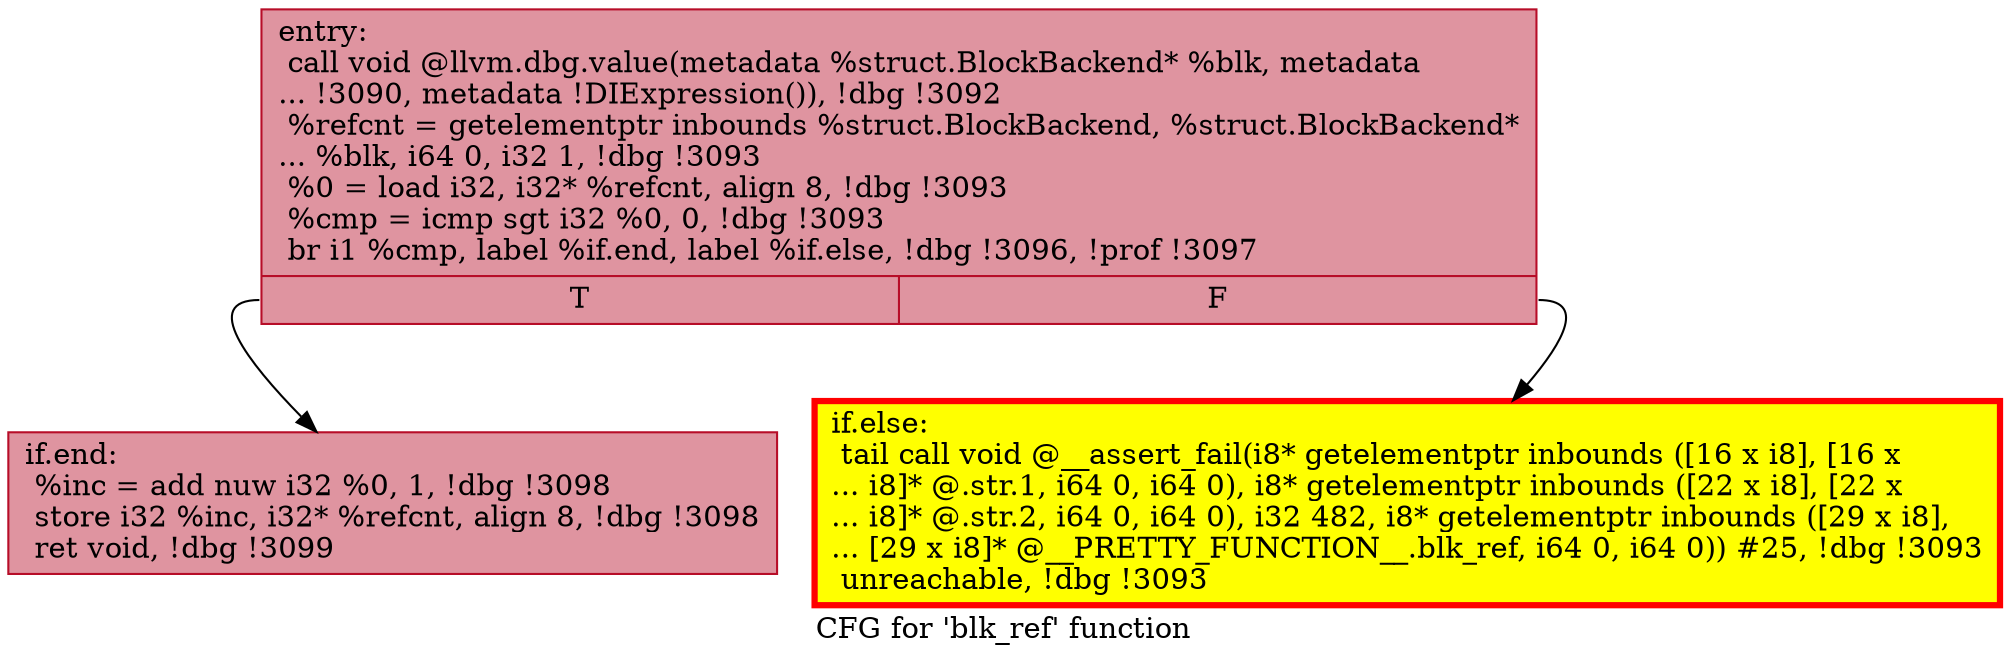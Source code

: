 digraph "CFG for 'blk_ref' function" {
	label="CFG for 'blk_ref' function";

	Node0x55d70fb92d30 [shape=record,color="#b70d28ff", style=filled, fillcolor="#b70d2870",label="{entry:\l  call void @llvm.dbg.value(metadata %struct.BlockBackend* %blk, metadata\l... !3090, metadata !DIExpression()), !dbg !3092\l  %refcnt = getelementptr inbounds %struct.BlockBackend, %struct.BlockBackend*\l... %blk, i64 0, i32 1, !dbg !3093\l  %0 = load i32, i32* %refcnt, align 8, !dbg !3093\l  %cmp = icmp sgt i32 %0, 0, !dbg !3093\l  br i1 %cmp, label %if.end, label %if.else, !dbg !3096, !prof !3097\l|{<s0>T|<s1>F}}"];
	Node0x55d70fb92d30:s0 -> Node0x55d70fb9d910;
	Node0x55d70fb92d30:s1 -> Node0x55d70fb9e6f0;
	Node0x55d70fb9e6f0 [shape=record,penwidth=3.0, style="filled", color="red", fillcolor="yellow",label="{if.else:                                          \l  tail call void @__assert_fail(i8* getelementptr inbounds ([16 x i8], [16 x\l... i8]* @.str.1, i64 0, i64 0), i8* getelementptr inbounds ([22 x i8], [22 x\l... i8]* @.str.2, i64 0, i64 0), i32 482, i8* getelementptr inbounds ([29 x i8],\l... [29 x i8]* @__PRETTY_FUNCTION__.blk_ref, i64 0, i64 0)) #25, !dbg !3093\l  unreachable, !dbg !3093\l}"];
	Node0x55d70fb9d910 [shape=record,color="#b70d28ff", style=filled, fillcolor="#b70d2870",label="{if.end:                                           \l  %inc = add nuw i32 %0, 1, !dbg !3098\l  store i32 %inc, i32* %refcnt, align 8, !dbg !3098\l  ret void, !dbg !3099\l}"];
}
